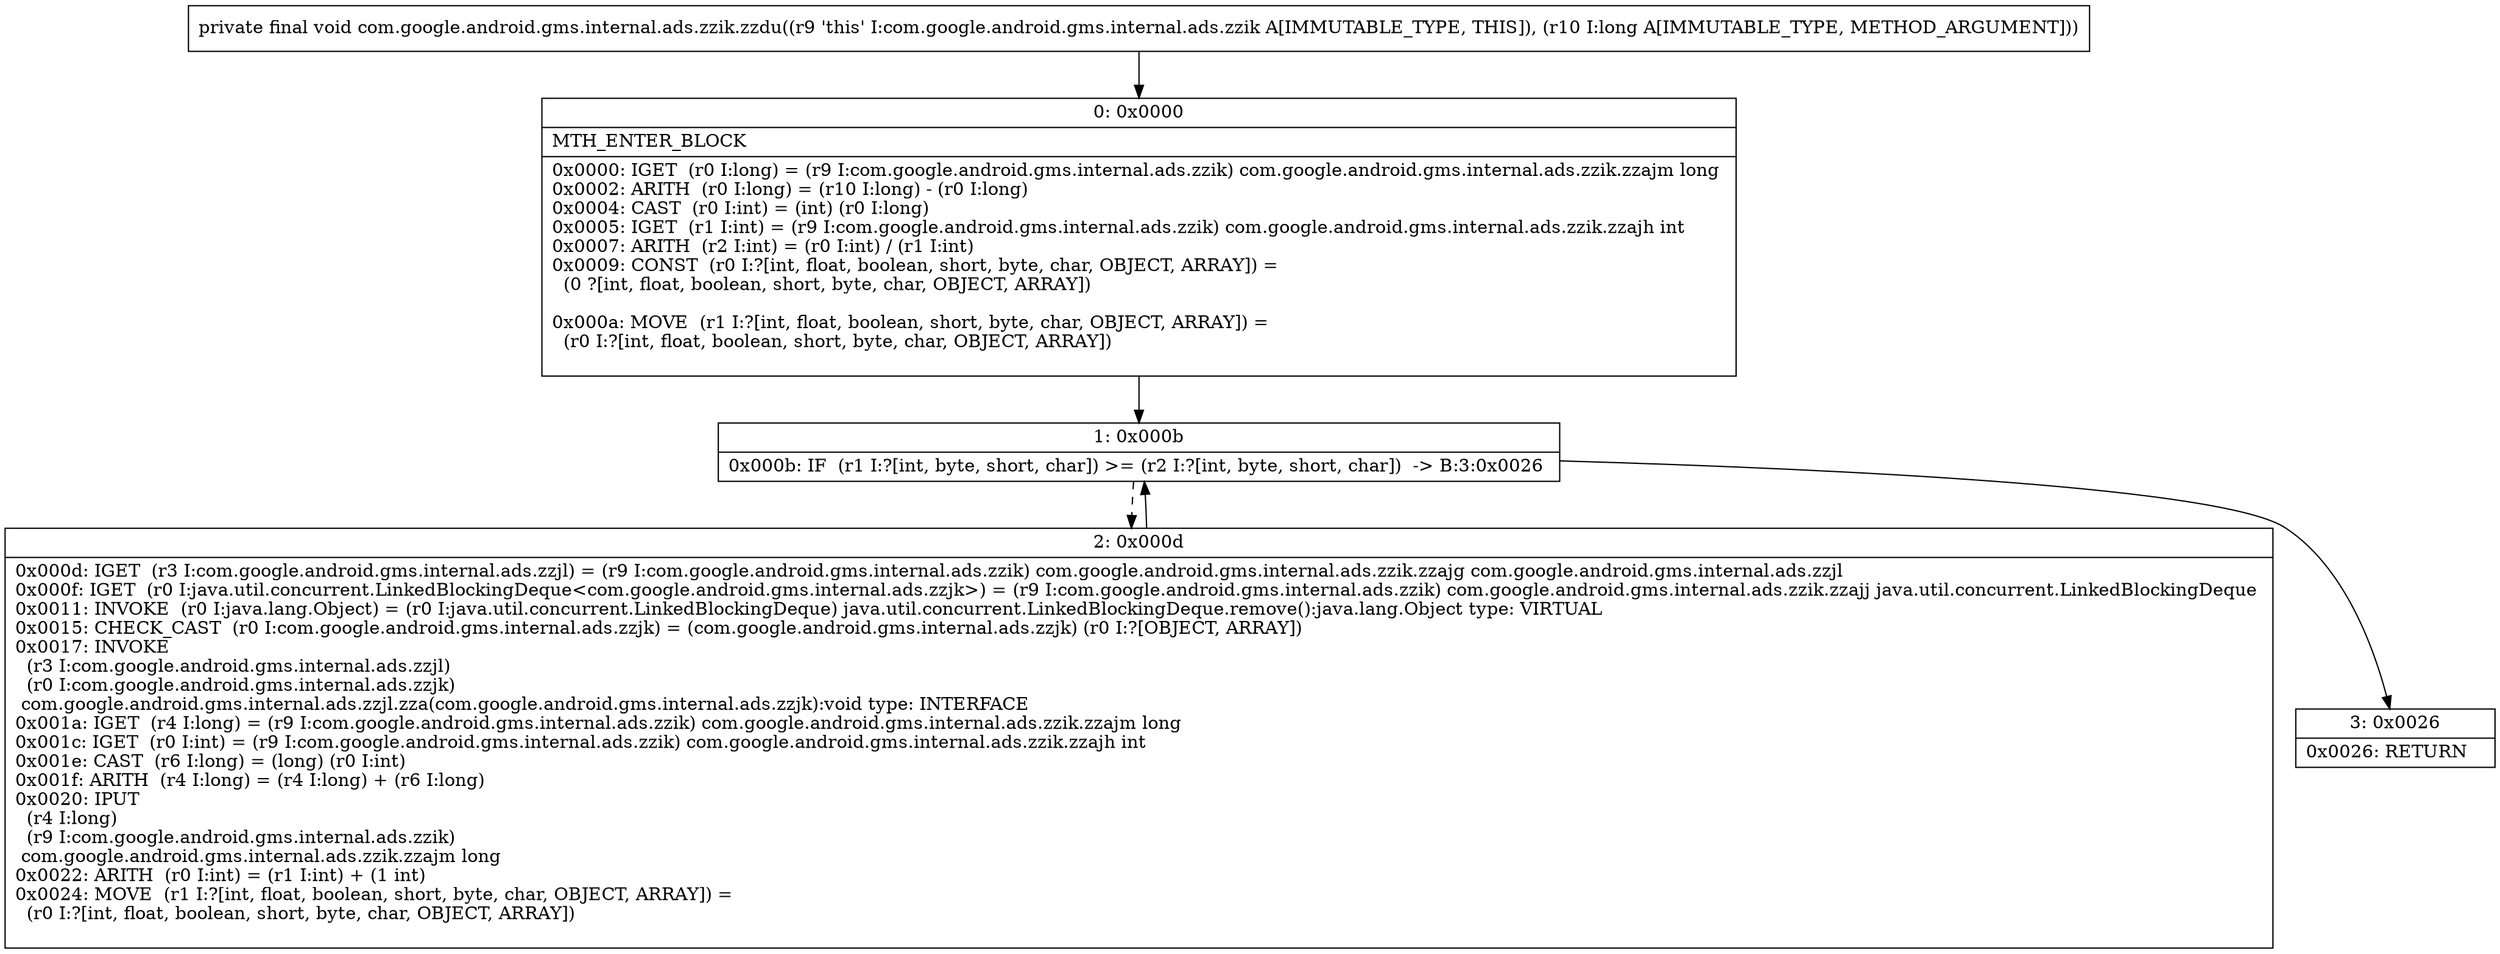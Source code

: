 digraph "CFG forcom.google.android.gms.internal.ads.zzik.zzdu(J)V" {
Node_0 [shape=record,label="{0\:\ 0x0000|MTH_ENTER_BLOCK\l|0x0000: IGET  (r0 I:long) = (r9 I:com.google.android.gms.internal.ads.zzik) com.google.android.gms.internal.ads.zzik.zzajm long \l0x0002: ARITH  (r0 I:long) = (r10 I:long) \- (r0 I:long) \l0x0004: CAST  (r0 I:int) = (int) (r0 I:long) \l0x0005: IGET  (r1 I:int) = (r9 I:com.google.android.gms.internal.ads.zzik) com.google.android.gms.internal.ads.zzik.zzajh int \l0x0007: ARITH  (r2 I:int) = (r0 I:int) \/ (r1 I:int) \l0x0009: CONST  (r0 I:?[int, float, boolean, short, byte, char, OBJECT, ARRAY]) = \l  (0 ?[int, float, boolean, short, byte, char, OBJECT, ARRAY])\l \l0x000a: MOVE  (r1 I:?[int, float, boolean, short, byte, char, OBJECT, ARRAY]) = \l  (r0 I:?[int, float, boolean, short, byte, char, OBJECT, ARRAY])\l \l}"];
Node_1 [shape=record,label="{1\:\ 0x000b|0x000b: IF  (r1 I:?[int, byte, short, char]) \>= (r2 I:?[int, byte, short, char])  \-\> B:3:0x0026 \l}"];
Node_2 [shape=record,label="{2\:\ 0x000d|0x000d: IGET  (r3 I:com.google.android.gms.internal.ads.zzjl) = (r9 I:com.google.android.gms.internal.ads.zzik) com.google.android.gms.internal.ads.zzik.zzajg com.google.android.gms.internal.ads.zzjl \l0x000f: IGET  (r0 I:java.util.concurrent.LinkedBlockingDeque\<com.google.android.gms.internal.ads.zzjk\>) = (r9 I:com.google.android.gms.internal.ads.zzik) com.google.android.gms.internal.ads.zzik.zzajj java.util.concurrent.LinkedBlockingDeque \l0x0011: INVOKE  (r0 I:java.lang.Object) = (r0 I:java.util.concurrent.LinkedBlockingDeque) java.util.concurrent.LinkedBlockingDeque.remove():java.lang.Object type: VIRTUAL \l0x0015: CHECK_CAST  (r0 I:com.google.android.gms.internal.ads.zzjk) = (com.google.android.gms.internal.ads.zzjk) (r0 I:?[OBJECT, ARRAY]) \l0x0017: INVOKE  \l  (r3 I:com.google.android.gms.internal.ads.zzjl)\l  (r0 I:com.google.android.gms.internal.ads.zzjk)\l com.google.android.gms.internal.ads.zzjl.zza(com.google.android.gms.internal.ads.zzjk):void type: INTERFACE \l0x001a: IGET  (r4 I:long) = (r9 I:com.google.android.gms.internal.ads.zzik) com.google.android.gms.internal.ads.zzik.zzajm long \l0x001c: IGET  (r0 I:int) = (r9 I:com.google.android.gms.internal.ads.zzik) com.google.android.gms.internal.ads.zzik.zzajh int \l0x001e: CAST  (r6 I:long) = (long) (r0 I:int) \l0x001f: ARITH  (r4 I:long) = (r4 I:long) + (r6 I:long) \l0x0020: IPUT  \l  (r4 I:long)\l  (r9 I:com.google.android.gms.internal.ads.zzik)\l com.google.android.gms.internal.ads.zzik.zzajm long \l0x0022: ARITH  (r0 I:int) = (r1 I:int) + (1 int) \l0x0024: MOVE  (r1 I:?[int, float, boolean, short, byte, char, OBJECT, ARRAY]) = \l  (r0 I:?[int, float, boolean, short, byte, char, OBJECT, ARRAY])\l \l}"];
Node_3 [shape=record,label="{3\:\ 0x0026|0x0026: RETURN   \l}"];
MethodNode[shape=record,label="{private final void com.google.android.gms.internal.ads.zzik.zzdu((r9 'this' I:com.google.android.gms.internal.ads.zzik A[IMMUTABLE_TYPE, THIS]), (r10 I:long A[IMMUTABLE_TYPE, METHOD_ARGUMENT])) }"];
MethodNode -> Node_0;
Node_0 -> Node_1;
Node_1 -> Node_2[style=dashed];
Node_1 -> Node_3;
Node_2 -> Node_1;
}

